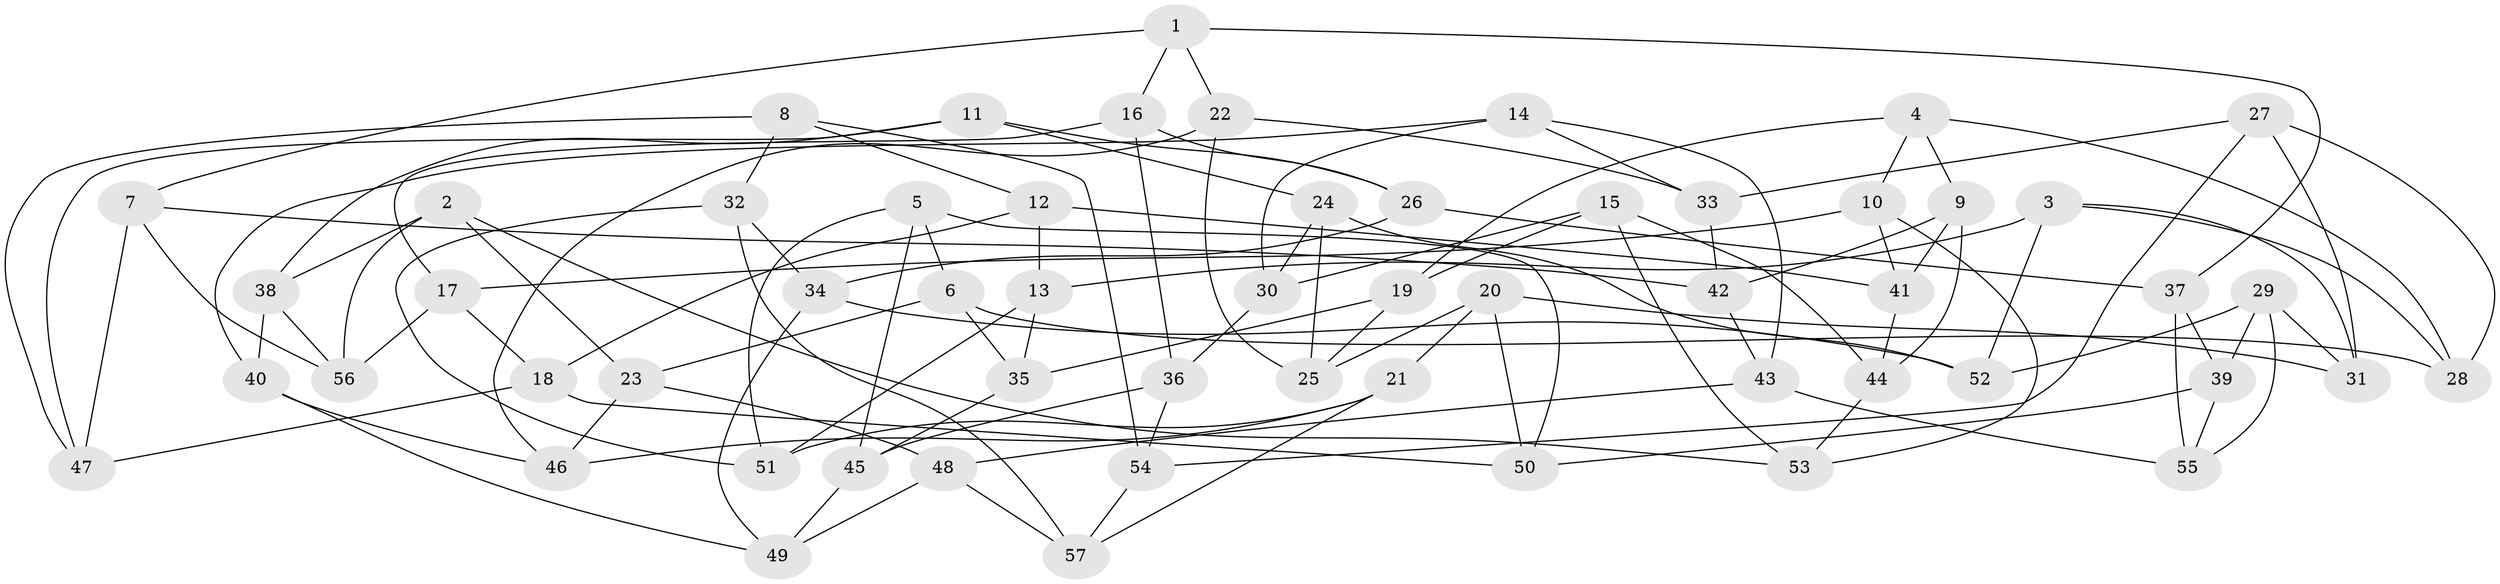 // Generated by graph-tools (version 1.1) at 2025/27/03/09/25 03:27:01]
// undirected, 57 vertices, 114 edges
graph export_dot {
graph [start="1"]
  node [color=gray90,style=filled];
  1;
  2;
  3;
  4;
  5;
  6;
  7;
  8;
  9;
  10;
  11;
  12;
  13;
  14;
  15;
  16;
  17;
  18;
  19;
  20;
  21;
  22;
  23;
  24;
  25;
  26;
  27;
  28;
  29;
  30;
  31;
  32;
  33;
  34;
  35;
  36;
  37;
  38;
  39;
  40;
  41;
  42;
  43;
  44;
  45;
  46;
  47;
  48;
  49;
  50;
  51;
  52;
  53;
  54;
  55;
  56;
  57;
  1 -- 7;
  1 -- 22;
  1 -- 37;
  1 -- 16;
  2 -- 23;
  2 -- 56;
  2 -- 53;
  2 -- 38;
  3 -- 31;
  3 -- 52;
  3 -- 13;
  3 -- 28;
  4 -- 19;
  4 -- 10;
  4 -- 28;
  4 -- 9;
  5 -- 50;
  5 -- 45;
  5 -- 51;
  5 -- 6;
  6 -- 35;
  6 -- 23;
  6 -- 28;
  7 -- 42;
  7 -- 56;
  7 -- 47;
  8 -- 47;
  8 -- 54;
  8 -- 12;
  8 -- 32;
  9 -- 44;
  9 -- 41;
  9 -- 42;
  10 -- 17;
  10 -- 53;
  10 -- 41;
  11 -- 47;
  11 -- 24;
  11 -- 26;
  11 -- 38;
  12 -- 18;
  12 -- 13;
  12 -- 41;
  13 -- 35;
  13 -- 51;
  14 -- 43;
  14 -- 30;
  14 -- 40;
  14 -- 33;
  15 -- 44;
  15 -- 53;
  15 -- 19;
  15 -- 30;
  16 -- 36;
  16 -- 17;
  16 -- 26;
  17 -- 18;
  17 -- 56;
  18 -- 47;
  18 -- 50;
  19 -- 25;
  19 -- 35;
  20 -- 50;
  20 -- 21;
  20 -- 31;
  20 -- 25;
  21 -- 46;
  21 -- 57;
  21 -- 51;
  22 -- 46;
  22 -- 33;
  22 -- 25;
  23 -- 46;
  23 -- 48;
  24 -- 30;
  24 -- 25;
  24 -- 52;
  26 -- 37;
  26 -- 34;
  27 -- 54;
  27 -- 33;
  27 -- 31;
  27 -- 28;
  29 -- 31;
  29 -- 39;
  29 -- 52;
  29 -- 55;
  30 -- 36;
  32 -- 34;
  32 -- 51;
  32 -- 57;
  33 -- 42;
  34 -- 52;
  34 -- 49;
  35 -- 45;
  36 -- 54;
  36 -- 45;
  37 -- 55;
  37 -- 39;
  38 -- 56;
  38 -- 40;
  39 -- 55;
  39 -- 50;
  40 -- 49;
  40 -- 46;
  41 -- 44;
  42 -- 43;
  43 -- 55;
  43 -- 48;
  44 -- 53;
  45 -- 49;
  48 -- 49;
  48 -- 57;
  54 -- 57;
}
